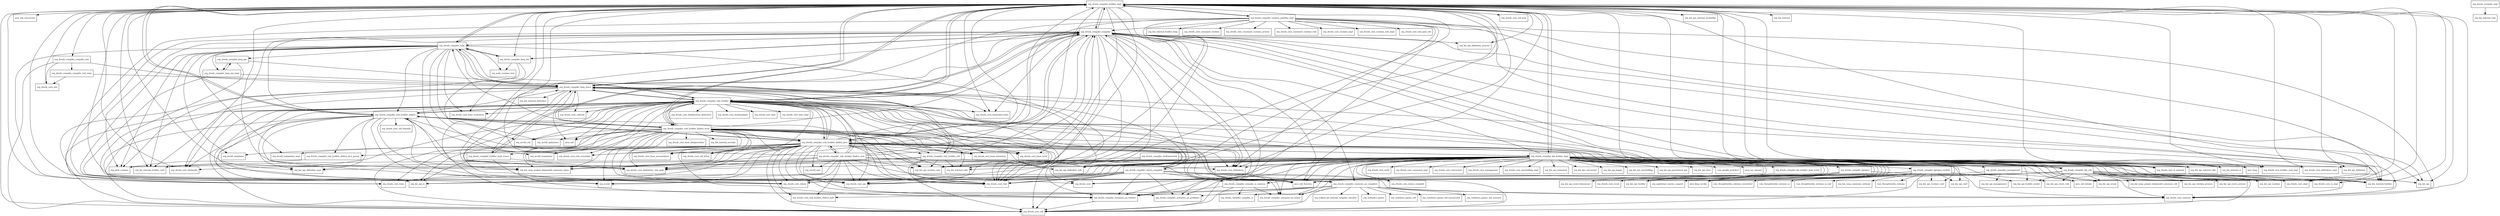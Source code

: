 digraph drools_compiler_7_14_0_Final_package_dependencies {
  node [shape = box, fontsize=10.0];
  org_drools_compiler_builder_impl -> java_lang;
  org_drools_compiler_builder_impl -> java_lang_invoke;
  org_drools_compiler_builder_impl -> java_util_concurrent;
  org_drools_compiler_builder_impl -> java_util_function;
  org_drools_compiler_builder_impl -> java_util_stream;
  org_drools_compiler_builder_impl -> org_drools_compiler_compiler;
  org_drools_compiler_builder_impl -> org_drools_compiler_compiler_xml;
  org_drools_compiler_builder_impl -> org_drools_compiler_kie_builder_impl;
  org_drools_compiler_builder_impl -> org_drools_compiler_lang;
  org_drools_compiler_builder_impl -> org_drools_compiler_lang_descr;
  org_drools_compiler_builder_impl -> org_drools_compiler_lang_dsl;
  org_drools_compiler_builder_impl -> org_drools_compiler_rule_builder;
  org_drools_compiler_builder_impl -> org_drools_compiler_rule_builder_dialect;
  org_drools_compiler_builder_impl -> org_drools_compiler_rule_builder_dialect_mvel;
  org_drools_compiler_builder_impl -> org_drools_compiler_rule_builder_util;
  org_drools_compiler_builder_impl -> org_drools_compiler_runtime_pipeline_impl;
  org_drools_compiler_builder_impl -> org_drools_core_base;
  org_drools_compiler_builder_impl -> org_drools_core_base_evaluators;
  org_drools_compiler_builder_impl -> org_drools_core_base_mvel;
  org_drools_compiler_builder_impl -> org_drools_core_builder_conf_impl;
  org_drools_compiler_builder_impl -> org_drools_core_common;
  org_drools_compiler_builder_impl -> org_drools_core_definitions;
  org_drools_compiler_builder_impl -> org_drools_core_definitions_impl;
  org_drools_compiler_builder_impl -> org_drools_core_definitions_rule_impl;
  org_drools_compiler_builder_impl -> org_drools_core_factmodel;
  org_drools_compiler_builder_impl -> org_drools_core_factmodel_traits;
  org_drools_compiler_builder_impl -> org_drools_core_impl;
  org_drools_compiler_builder_impl -> org_drools_core_io_impl;
  org_drools_compiler_builder_impl -> org_drools_core_io_internal;
  org_drools_compiler_builder_impl -> org_drools_core_rule;
  org_drools_compiler_builder_impl -> org_drools_core_rule_constraint;
  org_drools_compiler_builder_impl -> org_drools_core_spi;
  org_drools_compiler_builder_impl -> org_drools_core_util;
  org_drools_compiler_builder_impl -> org_drools_core_util_asm;
  org_drools_compiler_builder_impl -> org_drools_core_xml;
  org_drools_compiler_builder_impl -> org_kie_api;
  org_drools_compiler_builder_impl -> org_kie_api_definition;
  org_drools_compiler_builder_impl -> org_kie_api_definition_process;
  org_drools_compiler_builder_impl -> org_kie_api_definition_rule;
  org_drools_compiler_builder_impl -> org_kie_api_definition_type;
  org_drools_compiler_builder_impl -> org_kie_api_internal_assembler;
  org_drools_compiler_builder_impl -> org_kie_api_internal_utils;
  org_drools_compiler_builder_impl -> org_kie_api_io;
  org_drools_compiler_builder_impl -> org_kie_api_runtime_rule;
  org_drools_compiler_builder_impl -> org_kie_internal;
  org_drools_compiler_builder_impl -> org_kie_internal_builder;
  org_drools_compiler_builder_impl -> org_kie_internal_builder_conf;
  org_drools_compiler_builder_impl -> org_kie_internal_io;
  org_drools_compiler_builder_impl -> org_kie_internal_utils;
  org_drools_compiler_builder_impl -> org_kie_soup_project_datamodel_commons_types;
  org_drools_compiler_builder_impl_errors -> org_drools_compiler_commons_jci_problems;
  org_drools_compiler_builder_impl_errors -> org_drools_compiler_compiler;
  org_drools_compiler_builder_impl_errors -> org_drools_compiler_lang_descr;
  org_drools_compiler_builder_impl_errors -> org_drools_core_definitions_rule_impl;
  org_drools_compiler_builder_impl_errors -> org_kie_api_io;
  org_drools_compiler_commons_jci_compilers -> org_codehaus_janino;
  org_drools_compiler_commons_jci_compilers -> org_codehaus_janino_util;
  org_drools_compiler_commons_jci_compilers -> org_codehaus_janino_util_enumerator;
  org_drools_compiler_commons_jci_compilers -> org_codehaus_janino_util_resource;
  org_drools_compiler_commons_jci_compilers -> org_drools_compiler_commons_jci_problems;
  org_drools_compiler_commons_jci_compilers -> org_drools_compiler_commons_jci_readers;
  org_drools_compiler_commons_jci_compilers -> org_drools_compiler_commons_jci_stores;
  org_drools_compiler_commons_jci_compilers -> org_drools_compiler_rule_builder_dialect_java;
  org_drools_compiler_commons_jci_compilers -> org_drools_core_common;
  org_drools_compiler_commons_jci_compilers -> org_drools_core_rule_builder_dialect_asm;
  org_drools_compiler_commons_jci_compilers -> org_drools_core_util;
  org_drools_compiler_commons_jci_compilers -> org_eclipse_jdt_internal_compiler_classfmt;
  org_drools_compiler_commons_jci_readers -> org_drools_core_util;
  org_drools_compiler_compiler -> org_antlr_runtime;
  org_drools_compiler_compiler -> org_drools_compiler_builder_impl;
  org_drools_compiler_compiler -> org_drools_compiler_builder_impl_errors;
  org_drools_compiler_compiler -> org_drools_compiler_commons_jci_compilers;
  org_drools_compiler_compiler -> org_drools_compiler_commons_jci_problems;
  org_drools_compiler_compiler -> org_drools_compiler_commons_jci_readers;
  org_drools_compiler_compiler -> org_drools_compiler_commons_jci_stores;
  org_drools_compiler_compiler -> org_drools_compiler_lang;
  org_drools_compiler_compiler -> org_drools_compiler_lang_descr;
  org_drools_compiler_compiler -> org_drools_compiler_lang_dsl;
  org_drools_compiler_compiler -> org_drools_compiler_rule_builder;
  org_drools_compiler_compiler -> org_drools_compiler_rule_builder_dialect_java;
  org_drools_compiler_compiler -> org_drools_core_common;
  org_drools_compiler_compiler -> org_drools_core_definitions;
  org_drools_compiler_compiler -> org_drools_core_definitions_rule_impl;
  org_drools_compiler_compiler -> org_drools_core_factmodel_traits;
  org_drools_compiler_compiler -> org_drools_core_io_internal;
  org_drools_compiler_compiler -> org_drools_core_rule;
  org_drools_compiler_compiler -> org_drools_core_spi;
  org_drools_compiler_compiler -> org_drools_core_util;
  org_drools_compiler_compiler -> org_kie_api;
  org_drools_compiler_compiler -> org_kie_api_definition_process;
  org_drools_compiler_compiler -> org_kie_api_internal_utils;
  org_drools_compiler_compiler -> org_kie_api_io;
  org_drools_compiler_compiler -> org_kie_internal_builder;
  org_drools_compiler_compiler -> org_kie_internal_builder_conf;
  org_drools_compiler_compiler -> org_kie_internal_io;
  org_drools_compiler_compiler -> org_kie_soup_project_datamodel_commons_types;
  org_drools_compiler_compiler_io_memory -> org_drools_compiler_commons_jci_readers;
  org_drools_compiler_compiler_io_memory -> org_drools_compiler_commons_jci_stores;
  org_drools_compiler_compiler_io_memory -> org_drools_compiler_compiler_io;
  org_drools_compiler_compiler_io_memory -> org_drools_core_util;
  org_drools_compiler_compiler_xml -> org_drools_compiler_compiler_xml_rules;
  org_drools_compiler_compiler_xml -> org_drools_compiler_lang_descr;
  org_drools_compiler_compiler_xml -> org_drools_core_util;
  org_drools_compiler_compiler_xml -> org_drools_core_xml;
  org_drools_compiler_compiler_xml_rules -> org_drools_compiler_lang_descr;
  org_drools_compiler_compiler_xml_rules -> org_drools_core_xml;
  org_drools_compiler_kie_builder_impl -> com_google_protobuf;
  org_drools_compiler_kie_builder_impl -> java_lang;
  org_drools_compiler_kie_builder_impl -> java_lang_invoke;
  org_drools_compiler_kie_builder_impl -> java_nio_charset;
  org_drools_compiler_kie_builder_impl -> java_util_function;
  org_drools_compiler_kie_builder_impl -> java_util_stream;
  org_drools_compiler_kie_builder_impl -> org_appformer_maven_support;
  org_drools_compiler_kie_builder_impl -> org_drools_compiler_builder_impl;
  org_drools_compiler_kie_builder_impl -> org_drools_compiler_commons_jci_compilers;
  org_drools_compiler_kie_builder_impl -> org_drools_compiler_commons_jci_problems;
  org_drools_compiler_kie_builder_impl -> org_drools_compiler_commons_jci_readers;
  org_drools_compiler_kie_builder_impl -> org_drools_compiler_commons_jci_stores;
  org_drools_compiler_kie_builder_impl -> org_drools_compiler_compiler;
  org_drools_compiler_kie_builder_impl -> org_drools_compiler_compiler_io;
  org_drools_compiler_kie_builder_impl -> org_drools_compiler_compiler_io_memory;
  org_drools_compiler_kie_builder_impl -> org_drools_compiler_kie_builder_impl_event;
  org_drools_compiler_kie_builder_impl -> org_drools_compiler_kie_util;
  org_drools_compiler_kie_builder_impl -> org_drools_compiler_kproject;
  org_drools_compiler_kie_builder_impl -> org_drools_compiler_kproject_models;
  org_drools_compiler_kie_builder_impl -> org_drools_compiler_management;
  org_drools_compiler_kie_builder_impl -> org_drools_compiler_reteoo_compiled;
  org_drools_compiler_kie_builder_impl -> org_drools_compiler_rule_builder_dialect_java;
  org_drools_compiler_kie_builder_impl -> org_drools_core;
  org_drools_compiler_kie_builder_impl -> org_drools_core_audit;
  org_drools_compiler_kie_builder_impl -> org_drools_core_base;
  org_drools_compiler_kie_builder_impl -> org_drools_core_builder_conf_impl;
  org_drools_compiler_kie_builder_impl -> org_drools_core_command_impl;
  org_drools_compiler_kie_builder_impl -> org_drools_core_common;
  org_drools_compiler_kie_builder_impl -> org_drools_core_concurrent;
  org_drools_compiler_kie_builder_impl -> org_drools_core_definitions;
  org_drools_compiler_kie_builder_impl -> org_drools_core_definitions_impl;
  org_drools_compiler_kie_builder_impl -> org_drools_core_definitions_rule_impl;
  org_drools_compiler_kie_builder_impl -> org_drools_core_factmodel;
  org_drools_compiler_kie_builder_impl -> org_drools_core_impl;
  org_drools_compiler_kie_builder_impl -> org_drools_core_io_impl;
  org_drools_compiler_kie_builder_impl -> org_drools_core_io_internal;
  org_drools_compiler_kie_builder_impl -> org_drools_core_management;
  org_drools_compiler_kie_builder_impl -> org_drools_core_marshalling_impl;
  org_drools_compiler_kie_builder_impl -> org_drools_core_reteoo;
  org_drools_compiler_kie_builder_impl -> org_drools_core_reteoo_compiled;
  org_drools_compiler_kie_builder_impl -> org_drools_core_rule;
  org_drools_compiler_kie_builder_impl -> org_drools_core_spi;
  org_drools_compiler_kie_builder_impl -> org_drools_core_util;
  org_drools_compiler_kie_builder_impl -> org_kie_api;
  org_drools_compiler_kie_builder_impl -> org_kie_api_builder;
  org_drools_compiler_kie_builder_impl -> org_kie_api_builder_model;
  org_drools_compiler_kie_builder_impl -> org_kie_api_command;
  org_drools_compiler_kie_builder_impl -> org_kie_api_concurrent;
  org_drools_compiler_kie_builder_impl -> org_kie_api_conf;
  org_drools_compiler_kie_builder_impl -> org_kie_api_definition;
  org_drools_compiler_kie_builder_impl -> org_kie_api_definition_rule;
  org_drools_compiler_kie_builder_impl -> org_kie_api_definition_type;
  org_drools_compiler_kie_builder_impl -> org_kie_api_event;
  org_drools_compiler_kie_builder_impl -> org_kie_api_event_kiescanner;
  org_drools_compiler_kie_builder_impl -> org_kie_api_internal_utils;
  org_drools_compiler_kie_builder_impl -> org_kie_api_io;
  org_drools_compiler_kie_builder_impl -> org_kie_api_logger;
  org_drools_compiler_kie_builder_impl -> org_kie_api_marshalling;
  org_drools_compiler_kie_builder_impl -> org_kie_api_persistence_jpa;
  org_drools_compiler_kie_builder_impl -> org_kie_api_runtime;
  org_drools_compiler_kie_builder_impl -> org_kie_api_runtime_conf;
  org_drools_compiler_kie_builder_impl -> org_kie_api_runtime_rule;
  org_drools_compiler_kie_builder_impl -> org_kie_api_time;
  org_drools_compiler_kie_builder_impl -> org_kie_internal_builder;
  org_drools_compiler_kie_builder_impl -> org_kie_internal_io;
  org_drools_compiler_kie_builder_impl -> org_kie_internal_utils;
  org_drools_compiler_kie_builder_impl_event -> org_drools_core_event;
  org_drools_compiler_kie_builder_impl_event -> org_kie_api_builder;
  org_drools_compiler_kie_builder_impl_event -> org_kie_api_event_kiescanner;
  org_drools_compiler_kie_util -> java_lang_invoke;
  org_drools_compiler_kie_util -> java_util_function;
  org_drools_compiler_kie_util -> org_drools_compiler_builder_impl;
  org_drools_compiler_kie_util -> org_drools_compiler_compiler;
  org_drools_compiler_kie_util -> org_drools_compiler_kie_builder_impl;
  org_drools_compiler_kie_util -> org_drools_compiler_lang_descr;
  org_drools_compiler_kie_util -> org_drools_core_impl;
  org_drools_compiler_kie_util -> org_drools_core_io_impl;
  org_drools_compiler_kie_util -> org_drools_core_util;
  org_drools_compiler_kie_util -> org_kie_api;
  org_drools_compiler_kie_util -> org_kie_api_builder_model;
  org_drools_compiler_kie_util -> org_kie_api_event;
  org_drools_compiler_kie_util -> org_kie_api_event_process;
  org_drools_compiler_kie_util -> org_kie_api_event_rule;
  org_drools_compiler_kie_util -> org_kie_api_io;
  org_drools_compiler_kie_util -> org_kie_api_runtime;
  org_drools_compiler_kie_util -> org_kie_api_runtime_process;
  org_drools_compiler_kie_util -> org_kie_internal_builder;
  org_drools_compiler_kie_util -> org_kie_soup_project_datamodel_commons_util;
  org_drools_compiler_kie_util -> org_mvel2;
  org_drools_compiler_kproject -> java_lang_invoke;
  org_drools_compiler_kproject -> java_util_function;
  org_drools_compiler_kproject -> java_util_stream;
  org_drools_compiler_kproject -> org_appformer_maven_support;
  org_drools_compiler_kproject -> org_kie_api_builder;
  org_drools_compiler_kproject_models -> com_thoughtworks_xstream;
  org_drools_compiler_kproject_models -> com_thoughtworks_xstream_converters;
  org_drools_compiler_kproject_models -> com_thoughtworks_xstream_io;
  org_drools_compiler_kproject_models -> com_thoughtworks_xstream_io_xml;
  org_drools_compiler_kproject_models -> java_lang_invoke;
  org_drools_compiler_kproject_models -> java_util_function;
  org_drools_compiler_kproject_models -> org_drools_core;
  org_drools_compiler_kproject_models -> org_drools_core_util;
  org_drools_compiler_kproject_models -> org_kie_api_builder_model;
  org_drools_compiler_kproject_models -> org_kie_api_conf;
  org_drools_compiler_kproject_models -> org_kie_api_io;
  org_drools_compiler_kproject_models -> org_kie_api_runtime_conf;
  org_drools_compiler_kproject_models -> org_kie_soup_commons_xstream;
  org_drools_compiler_lang -> org_antlr_runtime;
  org_drools_compiler_lang -> org_antlr_runtime_tree;
  org_drools_compiler_lang -> org_drools_compiler_builder_impl;
  org_drools_compiler_lang -> org_drools_compiler_compiler;
  org_drools_compiler_lang -> org_drools_compiler_lang_api;
  org_drools_compiler_lang -> org_drools_compiler_lang_api_impl;
  org_drools_compiler_lang -> org_drools_compiler_lang_descr;
  org_drools_compiler_lang -> org_drools_compiler_lang_dsl;
  org_drools_compiler_lang -> org_drools_compiler_rule_builder;
  org_drools_compiler_lang -> org_drools_compiler_rule_builder_dialect;
  org_drools_compiler_lang -> org_drools_core_base;
  org_drools_compiler_lang -> org_drools_core_base_evaluators;
  org_drools_compiler_lang -> org_drools_core_rule;
  org_drools_compiler_lang -> org_drools_core_rule_constraint;
  org_drools_compiler_lang -> org_drools_core_util;
  org_drools_compiler_lang -> org_kie_api_io;
  org_drools_compiler_lang -> org_kie_internal_builder_conf;
  org_drools_compiler_lang -> org_mvel2_integration;
  org_drools_compiler_lang -> org_mvel2_integration_impl;
  org_drools_compiler_lang -> org_mvel2_optimizers;
  org_drools_compiler_lang -> org_mvel2_templates;
  org_drools_compiler_lang_api -> org_drools_compiler_lang_api_impl;
  org_drools_compiler_lang_api -> org_drools_compiler_lang_descr;
  org_drools_compiler_lang_api -> org_kie_api_io;
  org_drools_compiler_lang_api_impl -> org_drools_compiler_lang_api;
  org_drools_compiler_lang_api_impl -> org_drools_compiler_lang_descr;
  org_drools_compiler_lang_api_impl -> org_kie_api_io;
  org_drools_compiler_lang_descr -> java_util;
  org_drools_compiler_lang_descr -> org_drools_compiler_builder_impl;
  org_drools_compiler_lang_descr -> org_drools_compiler_rule_builder;
  org_drools_compiler_lang_descr -> org_drools_compiler_rule_builder_util;
  org_drools_compiler_lang_descr -> org_drools_core_definitions_rule_impl;
  org_drools_compiler_lang_descr -> org_drools_core_factmodel;
  org_drools_compiler_lang_descr -> org_drools_core_factmodel_traits;
  org_drools_compiler_lang_descr -> org_drools_core_rule;
  org_drools_compiler_lang_descr -> org_drools_core_ruleunit;
  org_drools_compiler_lang_descr -> org_drools_core_util;
  org_drools_compiler_lang_descr -> org_kie_api_io;
  org_drools_compiler_lang_descr -> org_kie_internal_builder;
  org_drools_compiler_lang_descr -> org_kie_internal_definition;
  org_drools_compiler_lang_dsl -> org_antlr_runtime;
  org_drools_compiler_lang_dsl -> org_antlr_runtime_tree;
  org_drools_compiler_lang_dsl -> org_drools_compiler_compiler;
  org_drools_compiler_lang_dsl -> org_drools_compiler_lang;
  org_drools_compiler_lang_dsl -> org_mvel2_util;
  org_drools_compiler_management -> org_drools_core_impl;
  org_drools_compiler_management -> org_kie_api_builder;
  org_drools_compiler_management -> org_kie_api_management;
  org_drools_compiler_osgi -> org_kie_internal_osgi;
  org_drools_compiler_reteoo_compiled -> org_drools_compiler_builder_impl;
  org_drools_compiler_reteoo_compiled -> org_drools_compiler_commons_jci_compilers;
  org_drools_compiler_reteoo_compiled -> org_drools_compiler_commons_jci_problems;
  org_drools_compiler_reteoo_compiled -> org_drools_compiler_commons_jci_readers;
  org_drools_compiler_reteoo_compiled -> org_drools_compiler_commons_jci_stores;
  org_drools_compiler_reteoo_compiled -> org_drools_compiler_compiler;
  org_drools_compiler_reteoo_compiled -> org_drools_compiler_compiler_io_memory;
  org_drools_compiler_reteoo_compiled -> org_drools_compiler_lang_descr;
  org_drools_compiler_reteoo_compiled -> org_drools_compiler_rule_builder_dialect_java;
  org_drools_compiler_reteoo_compiled -> org_drools_core_base;
  org_drools_compiler_reteoo_compiled -> org_drools_core_common;
  org_drools_compiler_reteoo_compiled -> org_drools_core_reteoo;
  org_drools_compiler_reteoo_compiled -> org_drools_core_reteoo_compiled;
  org_drools_compiler_reteoo_compiled -> org_drools_core_rule;
  org_drools_compiler_reteoo_compiled -> org_drools_core_spi;
  org_drools_compiler_reteoo_compiled -> org_drools_core_util;
  org_drools_compiler_rule_builder -> java_lang_invoke;
  org_drools_compiler_rule_builder -> java_util;
  org_drools_compiler_rule_builder -> java_util_function;
  org_drools_compiler_rule_builder -> org_drools_compiler_builder_impl;
  org_drools_compiler_rule_builder -> org_drools_compiler_compiler;
  org_drools_compiler_rule_builder -> org_drools_compiler_lang;
  org_drools_compiler_rule_builder -> org_drools_compiler_lang_descr;
  org_drools_compiler_rule_builder -> org_drools_compiler_rule_builder_dialect;
  org_drools_compiler_rule_builder -> org_drools_compiler_rule_builder_dialect_java;
  org_drools_compiler_rule_builder -> org_drools_compiler_rule_builder_dialect_mvel;
  org_drools_compiler_rule_builder -> org_drools_core_base;
  org_drools_compiler_rule_builder -> org_drools_core_base_evaluators;
  org_drools_compiler_rule_builder -> org_drools_core_base_extractors;
  org_drools_compiler_rule_builder -> org_drools_core_base_mvel;
  org_drools_compiler_rule_builder -> org_drools_core_beliefsystem_abductive;
  org_drools_compiler_rule_builder -> org_drools_core_definitions;
  org_drools_compiler_rule_builder -> org_drools_core_definitions_rule_impl;
  org_drools_compiler_rule_builder -> org_drools_core_factmodel;
  org_drools_compiler_rule_builder -> org_drools_core_factmodel_traits;
  org_drools_compiler_rule_builder -> org_drools_core_facttemplates;
  org_drools_compiler_rule_builder -> org_drools_core_impl;
  org_drools_compiler_rule_builder -> org_drools_core_reteoo;
  org_drools_compiler_rule_builder -> org_drools_core_rule;
  org_drools_compiler_rule_builder -> org_drools_core_rule_constraint;
  org_drools_compiler_rule_builder -> org_drools_core_ruleunit;
  org_drools_compiler_rule_builder -> org_drools_core_spi;
  org_drools_compiler_rule_builder -> org_drools_core_time;
  org_drools_compiler_rule_builder -> org_drools_core_time_impl;
  org_drools_compiler_rule_builder -> org_drools_core_util;
  org_drools_compiler_rule_builder -> org_drools_core_util_index;
  org_drools_compiler_rule_builder -> org_kie_api_definition_rule;
  org_drools_compiler_rule_builder -> org_kie_api_definition_type;
  org_drools_compiler_rule_builder -> org_kie_api_io;
  org_drools_compiler_rule_builder -> org_kie_api_runtime_rule;
  org_drools_compiler_rule_builder -> org_kie_internal_builder;
  org_drools_compiler_rule_builder -> org_kie_internal_builder_conf;
  org_drools_compiler_rule_builder -> org_kie_soup_project_datamodel_commons_types;
  org_drools_compiler_rule_builder -> org_kie_soup_project_datamodel_commons_util;
  org_drools_compiler_rule_builder -> org_mvel2;
  org_drools_compiler_rule_builder -> org_mvel2_integration;
  org_drools_compiler_rule_builder -> org_mvel2_util;
  org_drools_compiler_rule_builder_dialect -> org_drools_compiler_builder_impl;
  org_drools_compiler_rule_builder_dialect -> org_drools_compiler_commons_jci_readers;
  org_drools_compiler_rule_builder_dialect -> org_drools_compiler_compiler;
  org_drools_compiler_rule_builder_dialect -> org_drools_compiler_lang_descr;
  org_drools_compiler_rule_builder_dialect -> org_drools_compiler_rule_builder;
  org_drools_compiler_rule_builder_dialect -> org_drools_compiler_rule_builder_dialect_java;
  org_drools_compiler_rule_builder_dialect -> org_drools_compiler_rule_builder_dialect_java_parser;
  org_drools_compiler_rule_builder_dialect -> org_drools_compiler_rule_builder_dialect_mvel;
  org_drools_compiler_rule_builder_dialect -> org_drools_core_definitions_rule_impl;
  org_drools_compiler_rule_builder_dialect -> org_drools_core_factmodel;
  org_drools_compiler_rule_builder_dialect -> org_drools_core_reteoo;
  org_drools_compiler_rule_builder_dialect -> org_drools_core_rule;
  org_drools_compiler_rule_builder_dialect -> org_drools_core_spi;
  org_drools_compiler_rule_builder_dialect -> org_drools_core_util;
  org_drools_compiler_rule_builder_dialect -> org_drools_core_util_bitmask;
  org_drools_compiler_rule_builder_dialect -> org_kie_api_definition_type;
  org_drools_compiler_rule_builder_dialect -> org_kie_api_io;
  org_drools_compiler_rule_builder_dialect -> org_kie_soup_project_datamodel_commons_types;
  org_drools_compiler_rule_builder_dialect -> org_mvel2;
  org_drools_compiler_rule_builder_dialect_asm -> org_drools_compiler_builder_impl;
  org_drools_compiler_rule_builder_dialect_asm -> org_drools_compiler_compiler;
  org_drools_compiler_rule_builder_dialect_asm -> org_drools_compiler_lang_descr;
  org_drools_compiler_rule_builder_dialect_asm -> org_drools_compiler_rule_builder;
  org_drools_compiler_rule_builder_dialect_asm -> org_drools_compiler_rule_builder_dialect;
  org_drools_compiler_rule_builder_dialect_asm -> org_drools_compiler_rule_builder_dialect_java;
  org_drools_compiler_rule_builder_dialect_asm -> org_drools_core;
  org_drools_compiler_rule_builder_dialect_asm -> org_drools_core_common;
  org_drools_compiler_rule_builder_dialect_asm -> org_drools_core_definitions;
  org_drools_compiler_rule_builder_dialect_asm -> org_drools_core_definitions_rule_impl;
  org_drools_compiler_rule_builder_dialect_asm -> org_drools_core_reteoo;
  org_drools_compiler_rule_builder_dialect_asm -> org_drools_core_rule;
  org_drools_compiler_rule_builder_dialect_asm -> org_drools_core_rule_builder_dialect_asm;
  org_drools_compiler_rule_builder_dialect_asm -> org_drools_core_spi;
  org_drools_compiler_rule_builder_dialect_asm -> org_kie_api_io;
  org_drools_compiler_rule_builder_dialect_asm -> org_kie_api_runtime_rule;
  org_drools_compiler_rule_builder_dialect_asm -> org_kie_soup_project_datamodel_commons_types;
  org_drools_compiler_rule_builder_dialect_asm -> org_mvel2_asm;
  org_drools_compiler_rule_builder_dialect_java -> java_lang_invoke;
  org_drools_compiler_rule_builder_dialect_java -> java_util_function;
  org_drools_compiler_rule_builder_dialect_java -> org_antlr_runtime;
  org_drools_compiler_rule_builder_dialect_java -> org_drools_compiler_builder_impl;
  org_drools_compiler_rule_builder_dialect_java -> org_drools_compiler_builder_impl_errors;
  org_drools_compiler_rule_builder_dialect_java -> org_drools_compiler_commons_jci_compilers;
  org_drools_compiler_rule_builder_dialect_java -> org_drools_compiler_commons_jci_problems;
  org_drools_compiler_rule_builder_dialect_java -> org_drools_compiler_commons_jci_readers;
  org_drools_compiler_rule_builder_dialect_java -> org_drools_compiler_commons_jci_stores;
  org_drools_compiler_rule_builder_dialect_java -> org_drools_compiler_compiler;
  org_drools_compiler_rule_builder_dialect_java -> org_drools_compiler_kie_builder_impl;
  org_drools_compiler_rule_builder_dialect_java -> org_drools_compiler_lang_descr;
  org_drools_compiler_rule_builder_dialect_java -> org_drools_compiler_rule_builder;
  org_drools_compiler_rule_builder_dialect_java -> org_drools_compiler_rule_builder_dialect;
  org_drools_compiler_rule_builder_dialect_java -> org_drools_compiler_rule_builder_dialect_asm;
  org_drools_compiler_rule_builder_dialect_java -> org_drools_compiler_rule_builder_dialect_java_parser;
  org_drools_compiler_rule_builder_dialect_java -> org_drools_compiler_rule_builder_dialect_mvel;
  org_drools_compiler_rule_builder_dialect_java -> org_drools_compiler_rule_builder_util;
  org_drools_compiler_rule_builder_dialect_java -> org_drools_core_base;
  org_drools_compiler_rule_builder_dialect_java -> org_drools_core_base_accumulators;
  org_drools_compiler_rule_builder_dialect_java -> org_drools_core_base_extractors;
  org_drools_compiler_rule_builder_dialect_java -> org_drools_core_base_mvel;
  org_drools_compiler_rule_builder_dialect_java -> org_drools_core_definitions;
  org_drools_compiler_rule_builder_dialect_java -> org_drools_core_definitions_rule_impl;
  org_drools_compiler_rule_builder_dialect_java -> org_drools_core_io_internal;
  org_drools_compiler_rule_builder_dialect_java -> org_drools_core_reteoo;
  org_drools_compiler_rule_builder_dialect_java -> org_drools_core_rule;
  org_drools_compiler_rule_builder_dialect_java -> org_drools_core_rule_builder_dialect_asm;
  org_drools_compiler_rule_builder_dialect_java -> org_drools_core_rule_constraint;
  org_drools_compiler_rule_builder_dialect_java -> org_drools_core_spi;
  org_drools_compiler_rule_builder_dialect_java -> org_drools_core_util;
  org_drools_compiler_rule_builder_dialect_java -> org_drools_core_util_index;
  org_drools_compiler_rule_builder_dialect_java -> org_kie_api_io;
  org_drools_compiler_rule_builder_dialect_java -> org_kie_api_runtime_rule;
  org_drools_compiler_rule_builder_dialect_java -> org_kie_internal_utils;
  org_drools_compiler_rule_builder_dialect_java -> org_kie_soup_project_datamodel_commons_types;
  org_drools_compiler_rule_builder_dialect_java -> org_mvel2;
  org_drools_compiler_rule_builder_dialect_java -> org_mvel2_asm;
  org_drools_compiler_rule_builder_dialect_java -> org_mvel2_integration;
  org_drools_compiler_rule_builder_dialect_java -> org_mvel2_integration_impl;
  org_drools_compiler_rule_builder_dialect_java -> org_mvel2_templates;
  org_drools_compiler_rule_builder_dialect_java_parser -> org_antlr_runtime;
  org_drools_compiler_rule_builder_dialect_mvel -> java_lang_invoke;
  org_drools_compiler_rule_builder_dialect_mvel -> java_util;
  org_drools_compiler_rule_builder_dialect_mvel -> java_util_function;
  org_drools_compiler_rule_builder_dialect_mvel -> org_drools_compiler_builder_impl;
  org_drools_compiler_rule_builder_dialect_mvel -> org_drools_compiler_commons_jci_readers;
  org_drools_compiler_rule_builder_dialect_mvel -> org_drools_compiler_compiler;
  org_drools_compiler_rule_builder_dialect_mvel -> org_drools_compiler_lang;
  org_drools_compiler_rule_builder_dialect_mvel -> org_drools_compiler_lang_descr;
  org_drools_compiler_rule_builder_dialect_mvel -> org_drools_compiler_rule_builder;
  org_drools_compiler_rule_builder_dialect_mvel -> org_drools_compiler_rule_builder_dialect;
  org_drools_compiler_rule_builder_dialect_mvel -> org_drools_compiler_rule_builder_dialect_java;
  org_drools_compiler_rule_builder_dialect_mvel -> org_drools_compiler_rule_builder_util;
  org_drools_compiler_rule_builder_dialect_mvel -> org_drools_core_base;
  org_drools_compiler_rule_builder_dialect_mvel -> org_drools_core_base_accumulators;
  org_drools_compiler_rule_builder_dialect_mvel -> org_drools_core_base_dataproviders;
  org_drools_compiler_rule_builder_dialect_mvel -> org_drools_core_base_extractors;
  org_drools_compiler_rule_builder_dialect_mvel -> org_drools_core_base_mvel;
  org_drools_compiler_rule_builder_dialect_mvel -> org_drools_core_common;
  org_drools_compiler_rule_builder_dialect_mvel -> org_drools_core_definitions;
  org_drools_compiler_rule_builder_dialect_mvel -> org_drools_core_definitions_rule_impl;
  org_drools_compiler_rule_builder_dialect_mvel -> org_drools_core_reteoo;
  org_drools_compiler_rule_builder_dialect_mvel -> org_drools_core_rule;
  org_drools_compiler_rule_builder_dialect_mvel -> org_drools_core_rule_constraint;
  org_drools_compiler_rule_builder_dialect_mvel -> org_drools_core_spi;
  org_drools_compiler_rule_builder_dialect_mvel -> org_drools_core_util;
  org_drools_compiler_rule_builder_dialect_mvel -> org_drools_core_util_index;
  org_drools_compiler_rule_builder_dialect_mvel -> org_kie_api_definition_rule;
  org_drools_compiler_rule_builder_dialect_mvel -> org_kie_api_io;
  org_drools_compiler_rule_builder_dialect_mvel -> org_kie_api_runtime_rule;
  org_drools_compiler_rule_builder_dialect_mvel -> org_kie_internal_security;
  org_drools_compiler_rule_builder_dialect_mvel -> org_kie_internal_utils;
  org_drools_compiler_rule_builder_dialect_mvel -> org_kie_soup_project_datamodel_commons_types;
  org_drools_compiler_rule_builder_dialect_mvel -> org_mvel2;
  org_drools_compiler_rule_builder_dialect_mvel -> org_mvel2_optimizers;
  org_drools_compiler_rule_builder_dialect_mvel -> org_mvel2_util;
  org_drools_compiler_rule_builder_util -> java_util_function;
  org_drools_compiler_rule_builder_util -> org_drools_compiler_compiler;
  org_drools_compiler_rule_builder_util -> org_drools_compiler_lang_descr;
  org_drools_compiler_rule_builder_util -> org_drools_compiler_rule_builder;
  org_drools_compiler_rule_builder_util -> org_drools_core_definitions_rule_impl;
  org_drools_compiler_rule_builder_util -> org_drools_core_rule;
  org_drools_compiler_rule_builder_util -> org_drools_core_util;
  org_drools_compiler_rule_builder_util -> org_kie_api_runtime_rule;
  org_drools_compiler_rule_builder_util -> org_kie_internal_builder_conf;
  org_drools_compiler_rule_builder_util -> org_kie_internal_utils;
  org_drools_compiler_rule_builder_util -> org_kie_soup_project_datamodel_commons_types;
  org_drools_compiler_runtime_pipeline_impl -> org_drools_compiler_builder_impl;
  org_drools_compiler_runtime_pipeline_impl -> org_drools_compiler_commons_jci_readers;
  org_drools_compiler_runtime_pipeline_impl -> org_drools_compiler_compiler;
  org_drools_compiler_runtime_pipeline_impl -> org_drools_compiler_lang_descr;
  org_drools_compiler_runtime_pipeline_impl -> org_drools_compiler_rule_builder_dialect_java;
  org_drools_compiler_runtime_pipeline_impl -> org_drools_core_command_runtime;
  org_drools_compiler_runtime_pipeline_impl -> org_drools_core_command_runtime_process;
  org_drools_compiler_runtime_pipeline_impl -> org_drools_core_command_runtime_rule;
  org_drools_compiler_runtime_pipeline_impl -> org_drools_core_common;
  org_drools_compiler_runtime_pipeline_impl -> org_drools_core_definitions;
  org_drools_compiler_runtime_pipeline_impl -> org_drools_core_impl;
  org_drools_compiler_runtime_pipeline_impl -> org_drools_core_rule;
  org_drools_compiler_runtime_pipeline_impl -> org_drools_core_runtime_impl;
  org_drools_compiler_runtime_pipeline_impl -> org_drools_core_runtime_rule_impl;
  org_drools_compiler_runtime_pipeline_impl -> org_drools_core_xml_jaxb_util;
  org_drools_compiler_runtime_pipeline_impl -> org_kie_api;
  org_drools_compiler_runtime_pipeline_impl -> org_kie_api_io;
  org_drools_compiler_runtime_pipeline_impl -> org_kie_internal_builder;
  org_drools_compiler_runtime_pipeline_impl -> org_kie_internal_builder_help;
  org_drools_compiler_testframework -> org_drools_core;
  org_drools_compiler_testframework -> org_drools_core_spi;
  org_drools_compiler_testframework -> org_kie_api_definition_rule;
  org_drools_compiler_testframework -> org_kie_api_event_rule;
  org_drools_compiler_testframework -> org_kie_api_runtime_rule;
}
